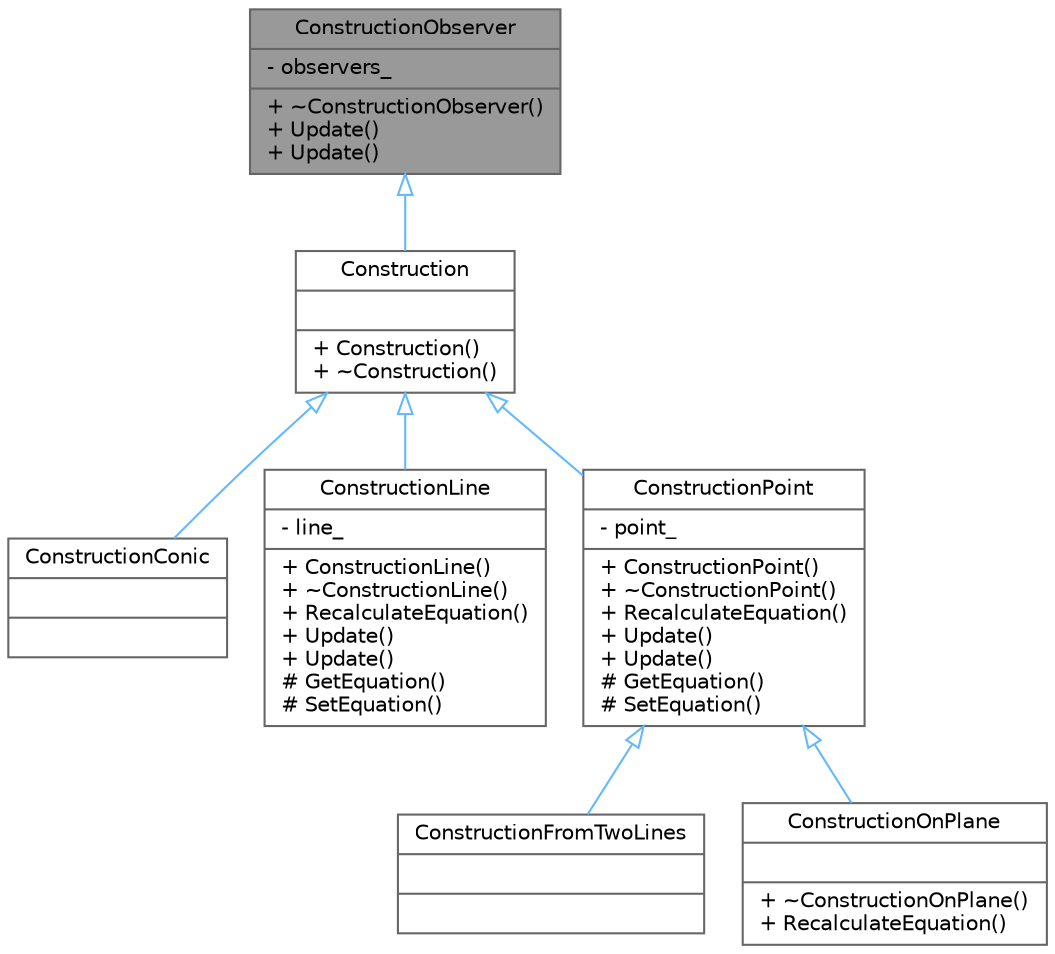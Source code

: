 digraph "ConstructionObserver"
{
 // LATEX_PDF_SIZE
  bgcolor="transparent";
  edge [fontname=Helvetica,fontsize=10,labelfontname=Helvetica,labelfontsize=10];
  node [fontname=Helvetica,fontsize=10,shape=box,height=0.2,width=0.9];
  Node1 [shape=record,label="{ConstructionObserver\n|- observers_\l|+ ~ConstructionObserver()\l+ Update()\l+ Update()\l}",height=0.2,width=0.4,color="gray40", fillcolor="grey60", style="filled", fontcolor="black",tooltip="Makes Construction an observer."];
  Node1 -> Node2 [dir="back",color="steelblue1",style="solid",arrowtail="onormal"];
  Node2 [shape=record,label="{Construction\n||+ Construction()\l+ ~Construction()\l}",height=0.2,width=0.4,color="gray40", fillcolor="white", style="filled",URL="$class_construction.html",tooltip="Defines how object is created."];
  Node2 -> Node3 [dir="back",color="steelblue1",style="solid",arrowtail="onormal"];
  Node3 [shape=record,label="{ConstructionConic\n||}",height=0.2,width=0.4,color="gray40", fillcolor="white", style="filled",URL="$class_construction_conic.html",tooltip=" "];
  Node2 -> Node4 [dir="back",color="steelblue1",style="solid",arrowtail="onormal"];
  Node4 [shape=record,label="{ConstructionLine\n|- line_\l|+ ConstructionLine()\l+ ~ConstructionLine()\l+ RecalculateEquation()\l+ Update()\l+ Update()\l# GetEquation()\l# SetEquation()\l}",height=0.2,width=0.4,color="gray40", fillcolor="white", style="filled",URL="$class_construction_line.html",tooltip=" "];
  Node2 -> Node5 [dir="back",color="steelblue1",style="solid",arrowtail="onormal"];
  Node5 [shape=record,label="{ConstructionPoint\n|- point_\l|+ ConstructionPoint()\l+ ~ConstructionPoint()\l+ RecalculateEquation()\l+ Update()\l+ Update()\l# GetEquation()\l# SetEquation()\l}",height=0.2,width=0.4,color="gray40", fillcolor="white", style="filled",URL="$class_construction_point.html",tooltip="Defines how point is created."];
  Node5 -> Node6 [dir="back",color="steelblue1",style="solid",arrowtail="onormal"];
  Node6 [shape=record,label="{ConstructionFromTwoLines\n||}",height=0.2,width=0.4,color="gray40", fillcolor="white", style="filled",URL="$class_construction_from_two_lines.html",tooltip=" "];
  Node5 -> Node7 [dir="back",color="steelblue1",style="solid",arrowtail="onormal"];
  Node7 [shape=record,label="{ConstructionOnPlane\n||+ ~ConstructionOnPlane()\l+ RecalculateEquation()\l}",height=0.2,width=0.4,color="gray40", fillcolor="white", style="filled",URL="$class_construction_on_plane.html",tooltip="Construction of a casual point on a plane."];
}
